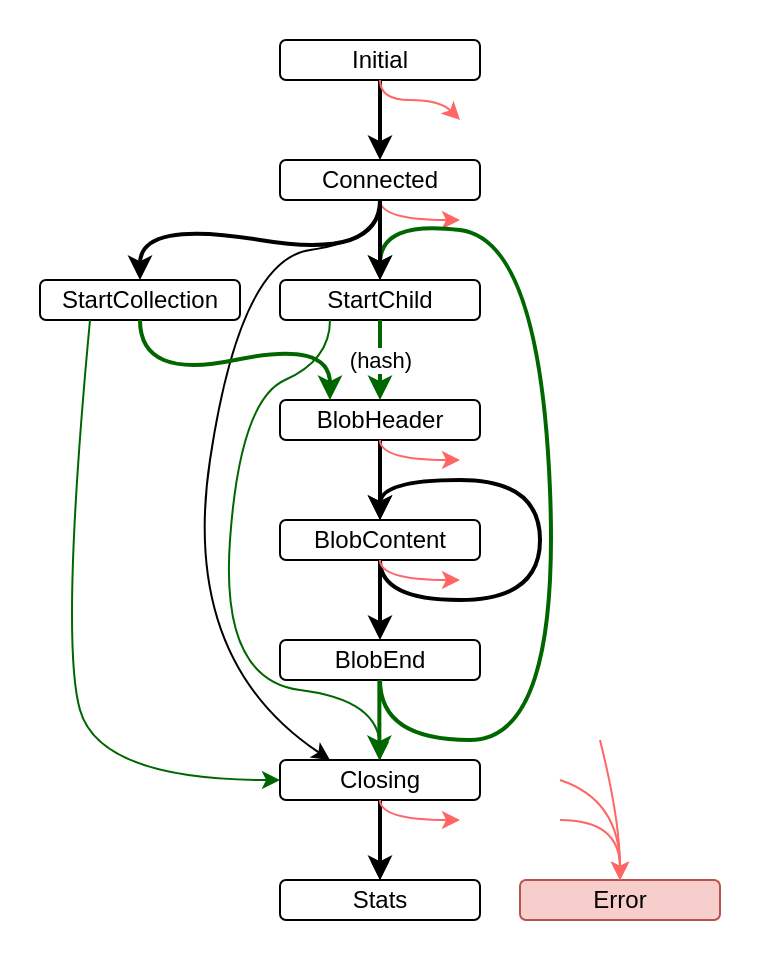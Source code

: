 <mxfile version="21.2.1" type="device">
  <diagram name="Page-1" id="_UXVO6XYoDYn2JQ6ge3s">
    <mxGraphModel dx="994" dy="634" grid="1" gridSize="10" guides="1" tooltips="1" connect="1" arrows="1" fold="1" page="1" pageScale="1" pageWidth="827" pageHeight="1169" math="0" shadow="0">
      <root>
        <mxCell id="0" />
        <mxCell id="1" parent="0" />
        <mxCell id="lzcyemGlQ0xQ8G50bbwU-18" value="" style="rounded=0;whiteSpace=wrap;html=1;strokeColor=none;" vertex="1" parent="1">
          <mxGeometry y="20" width="380" height="480" as="geometry" />
        </mxCell>
        <mxCell id="k-FEtWDUAiNTuHOnpP00-1" value="Initial" style="rounded=1;whiteSpace=wrap;html=1;" parent="1" vertex="1">
          <mxGeometry x="140" y="40" width="100" height="20" as="geometry" />
        </mxCell>
        <mxCell id="k-FEtWDUAiNTuHOnpP00-2" value="Connected" style="rounded=1;whiteSpace=wrap;html=1;" parent="1" vertex="1">
          <mxGeometry x="140" y="100" width="100" height="20" as="geometry" />
        </mxCell>
        <mxCell id="k-FEtWDUAiNTuHOnpP00-3" value="StartChild" style="rounded=1;whiteSpace=wrap;html=1;" parent="1" vertex="1">
          <mxGeometry x="140" y="160" width="100" height="20" as="geometry" />
        </mxCell>
        <mxCell id="k-FEtWDUAiNTuHOnpP00-4" value="StartCollection" style="rounded=1;whiteSpace=wrap;html=1;" parent="1" vertex="1">
          <mxGeometry x="20" y="160" width="100" height="20" as="geometry" />
        </mxCell>
        <mxCell id="k-FEtWDUAiNTuHOnpP00-7" value="BlobHeader" style="rounded=1;whiteSpace=wrap;html=1;" parent="1" vertex="1">
          <mxGeometry x="140" y="220" width="100" height="20" as="geometry" />
        </mxCell>
        <mxCell id="k-FEtWDUAiNTuHOnpP00-8" value="BlobContent" style="rounded=1;whiteSpace=wrap;html=1;" parent="1" vertex="1">
          <mxGeometry x="140" y="280" width="100" height="20" as="geometry" />
        </mxCell>
        <mxCell id="lzcyemGlQ0xQ8G50bbwU-15" value="" style="edgeStyle=orthogonalEdgeStyle;rounded=0;orthogonalLoop=1;jettySize=auto;html=1;" edge="1" parent="1" source="k-FEtWDUAiNTuHOnpP00-9" target="k-FEtWDUAiNTuHOnpP00-11">
          <mxGeometry relative="1" as="geometry" />
        </mxCell>
        <mxCell id="k-FEtWDUAiNTuHOnpP00-9" value="BlobEnd" style="rounded=1;whiteSpace=wrap;html=1;" parent="1" vertex="1">
          <mxGeometry x="140" y="340" width="100" height="20" as="geometry" />
        </mxCell>
        <mxCell id="k-FEtWDUAiNTuHOnpP00-10" value="Closing" style="rounded=1;whiteSpace=wrap;html=1;" parent="1" vertex="1">
          <mxGeometry x="140" y="400" width="100" height="20" as="geometry" />
        </mxCell>
        <mxCell id="k-FEtWDUAiNTuHOnpP00-11" value="Stats" style="rounded=1;whiteSpace=wrap;html=1;" parent="1" vertex="1">
          <mxGeometry x="140" y="460" width="100" height="20" as="geometry" />
        </mxCell>
        <mxCell id="k-FEtWDUAiNTuHOnpP00-12" value="" style="endArrow=classic;html=1;rounded=0;exitX=0.5;exitY=1;exitDx=0;exitDy=0;entryX=0.5;entryY=0;entryDx=0;entryDy=0;strokeWidth=2;" parent="1" source="k-FEtWDUAiNTuHOnpP00-1" target="k-FEtWDUAiNTuHOnpP00-2" edge="1">
          <mxGeometry width="50" height="50" relative="1" as="geometry">
            <mxPoint x="450" y="430" as="sourcePoint" />
            <mxPoint x="500" y="380" as="targetPoint" />
          </mxGeometry>
        </mxCell>
        <mxCell id="k-FEtWDUAiNTuHOnpP00-13" value="" style="curved=1;endArrow=classic;html=1;rounded=0;exitX=0.5;exitY=1;exitDx=0;exitDy=0;entryX=0.5;entryY=0;entryDx=0;entryDy=0;strokeWidth=2;" parent="1" source="k-FEtWDUAiNTuHOnpP00-2" target="k-FEtWDUAiNTuHOnpP00-4" edge="1">
          <mxGeometry width="50" height="50" relative="1" as="geometry">
            <mxPoint x="390" y="430" as="sourcePoint" />
            <mxPoint x="440" y="380" as="targetPoint" />
            <Array as="points">
              <mxPoint x="190" y="150" />
              <mxPoint x="70" y="130" />
            </Array>
          </mxGeometry>
        </mxCell>
        <mxCell id="k-FEtWDUAiNTuHOnpP00-15" value="" style="curved=1;endArrow=classic;html=1;rounded=0;entryX=0.25;entryY=0;entryDx=0;entryDy=0;exitX=0.5;exitY=1;exitDx=0;exitDy=0;" parent="1" target="k-FEtWDUAiNTuHOnpP00-10" edge="1" source="k-FEtWDUAiNTuHOnpP00-2">
          <mxGeometry width="50" height="50" relative="1" as="geometry">
            <mxPoint x="130" y="120" as="sourcePoint" />
            <mxPoint x="320" y="240" as="targetPoint" />
            <Array as="points">
              <mxPoint x="190" y="140" />
              <mxPoint x="120" y="150" />
              <mxPoint x="90" y="350" />
            </Array>
          </mxGeometry>
        </mxCell>
        <mxCell id="k-FEtWDUAiNTuHOnpP00-17" value="" style="curved=1;endArrow=classic;html=1;rounded=0;exitX=0.5;exitY=1;exitDx=0;exitDy=0;entryX=0.25;entryY=0;entryDx=0;entryDy=0;strokeWidth=2;strokeColor=#006600;" parent="1" source="k-FEtWDUAiNTuHOnpP00-4" target="k-FEtWDUAiNTuHOnpP00-7" edge="1">
          <mxGeometry width="50" height="50" relative="1" as="geometry">
            <mxPoint x="270" y="290" as="sourcePoint" />
            <mxPoint x="320" y="240" as="targetPoint" />
            <Array as="points">
              <mxPoint x="70" y="210" />
              <mxPoint x="165" y="190" />
            </Array>
          </mxGeometry>
        </mxCell>
        <mxCell id="k-FEtWDUAiNTuHOnpP00-18" value="" style="endArrow=classic;html=1;rounded=0;exitX=0.5;exitY=1;exitDx=0;exitDy=0;entryX=0.5;entryY=0;entryDx=0;entryDy=0;strokeWidth=2;" parent="1" source="k-FEtWDUAiNTuHOnpP00-7" target="k-FEtWDUAiNTuHOnpP00-8" edge="1">
          <mxGeometry width="50" height="50" relative="1" as="geometry">
            <mxPoint x="330" y="290" as="sourcePoint" />
            <mxPoint x="380" y="240" as="targetPoint" />
          </mxGeometry>
        </mxCell>
        <mxCell id="k-FEtWDUAiNTuHOnpP00-19" value="" style="endArrow=classic;html=1;rounded=0;exitX=0.5;exitY=1;exitDx=0;exitDy=0;entryX=0.5;entryY=0;entryDx=0;entryDy=0;strokeWidth=2;" parent="1" source="k-FEtWDUAiNTuHOnpP00-8" target="k-FEtWDUAiNTuHOnpP00-9" edge="1">
          <mxGeometry width="50" height="50" relative="1" as="geometry">
            <mxPoint x="330" y="290" as="sourcePoint" />
            <mxPoint x="380" y="240" as="targetPoint" />
          </mxGeometry>
        </mxCell>
        <mxCell id="k-FEtWDUAiNTuHOnpP00-20" value="" style="endArrow=classic;html=1;rounded=0;exitX=0.5;exitY=1;exitDx=0;exitDy=0;entryX=0.5;entryY=0;entryDx=0;entryDy=0;strokeColor=#006600;strokeWidth=2;" parent="1" edge="1">
          <mxGeometry width="50" height="50" relative="1" as="geometry">
            <mxPoint x="189.68" y="360" as="sourcePoint" />
            <mxPoint x="189.68" y="400" as="targetPoint" />
          </mxGeometry>
        </mxCell>
        <mxCell id="k-FEtWDUAiNTuHOnpP00-21" value="" style="endArrow=classic;html=1;rounded=0;exitX=0.5;exitY=1;exitDx=0;exitDy=0;entryX=0.5;entryY=0;entryDx=0;entryDy=0;strokeWidth=2;" parent="1" source="k-FEtWDUAiNTuHOnpP00-10" target="k-FEtWDUAiNTuHOnpP00-11" edge="1">
          <mxGeometry width="50" height="50" relative="1" as="geometry">
            <mxPoint x="330" y="290" as="sourcePoint" />
            <mxPoint x="380" y="240" as="targetPoint" />
          </mxGeometry>
        </mxCell>
        <mxCell id="k-FEtWDUAiNTuHOnpP00-22" value="Error" style="rounded=1;whiteSpace=wrap;html=1;fillColor=#f8cecc;strokeColor=#b85450;" parent="1" vertex="1">
          <mxGeometry x="260" y="460" width="100" height="20" as="geometry" />
        </mxCell>
        <mxCell id="k-FEtWDUAiNTuHOnpP00-23" value="" style="curved=1;endArrow=classic;html=1;rounded=0;exitX=0.5;exitY=1;exitDx=0;exitDy=0;strokeWidth=2;" parent="1" source="k-FEtWDUAiNTuHOnpP00-8" edge="1">
          <mxGeometry width="50" height="50" relative="1" as="geometry">
            <mxPoint x="330" y="290" as="sourcePoint" />
            <mxPoint x="190" y="280" as="targetPoint" />
            <Array as="points">
              <mxPoint x="190" y="320" />
              <mxPoint x="270" y="320" />
              <mxPoint x="270" y="260" />
              <mxPoint x="190" y="260" />
            </Array>
          </mxGeometry>
        </mxCell>
        <mxCell id="lzcyemGlQ0xQ8G50bbwU-2" value="" style="curved=1;endArrow=classic;html=1;rounded=0;exitX=0.5;exitY=1;exitDx=0;exitDy=0;strokeColor=#FF6666;" edge="1" parent="1" source="k-FEtWDUAiNTuHOnpP00-1">
          <mxGeometry width="50" height="50" relative="1" as="geometry">
            <mxPoint x="450" y="430" as="sourcePoint" />
            <mxPoint x="230" y="80" as="targetPoint" />
            <Array as="points">
              <mxPoint x="190" y="70" />
              <mxPoint x="220" y="70" />
            </Array>
          </mxGeometry>
        </mxCell>
        <mxCell id="lzcyemGlQ0xQ8G50bbwU-4" value="" style="curved=1;endArrow=classic;html=1;rounded=0;exitX=0.5;exitY=1;exitDx=0;exitDy=0;strokeColor=#FF6666;" edge="1" parent="1">
          <mxGeometry width="50" height="50" relative="1" as="geometry">
            <mxPoint x="190" y="120" as="sourcePoint" />
            <mxPoint x="230" y="130" as="targetPoint" />
            <Array as="points">
              <mxPoint x="190" y="130" />
            </Array>
          </mxGeometry>
        </mxCell>
        <mxCell id="lzcyemGlQ0xQ8G50bbwU-5" value="" style="curved=1;endArrow=classic;html=1;rounded=0;exitX=0.5;exitY=1;exitDx=0;exitDy=0;strokeColor=#FF6666;" edge="1" parent="1">
          <mxGeometry width="50" height="50" relative="1" as="geometry">
            <mxPoint x="190" y="240" as="sourcePoint" />
            <mxPoint x="230" y="250" as="targetPoint" />
            <Array as="points">
              <mxPoint x="190" y="250" />
            </Array>
          </mxGeometry>
        </mxCell>
        <mxCell id="lzcyemGlQ0xQ8G50bbwU-6" value="" style="curved=1;endArrow=classic;html=1;rounded=0;exitX=0.5;exitY=1;exitDx=0;exitDy=0;strokeColor=#FF6666;" edge="1" parent="1">
          <mxGeometry width="50" height="50" relative="1" as="geometry">
            <mxPoint x="190" y="300" as="sourcePoint" />
            <mxPoint x="230" y="310" as="targetPoint" />
            <Array as="points">
              <mxPoint x="190" y="310" />
            </Array>
          </mxGeometry>
        </mxCell>
        <mxCell id="lzcyemGlQ0xQ8G50bbwU-7" value="" style="curved=1;endArrow=classic;html=1;rounded=0;exitX=0.5;exitY=1;exitDx=0;exitDy=0;strokeColor=#FF6666;" edge="1" parent="1">
          <mxGeometry width="50" height="50" relative="1" as="geometry">
            <mxPoint x="190" y="420" as="sourcePoint" />
            <mxPoint x="230" y="430" as="targetPoint" />
            <Array as="points">
              <mxPoint x="190" y="430" />
            </Array>
          </mxGeometry>
        </mxCell>
        <mxCell id="lzcyemGlQ0xQ8G50bbwU-9" value="" style="curved=1;endArrow=classic;html=1;rounded=0;exitX=0.25;exitY=1;exitDx=0;exitDy=0;entryX=0;entryY=0.5;entryDx=0;entryDy=0;strokeColor=#006600;" edge="1" parent="1" source="k-FEtWDUAiNTuHOnpP00-4" target="k-FEtWDUAiNTuHOnpP00-10">
          <mxGeometry width="50" height="50" relative="1" as="geometry">
            <mxPoint x="260" y="260" as="sourcePoint" />
            <mxPoint x="130" y="400" as="targetPoint" />
            <Array as="points">
              <mxPoint x="30" y="340" />
              <mxPoint x="50" y="410" />
            </Array>
          </mxGeometry>
        </mxCell>
        <mxCell id="lzcyemGlQ0xQ8G50bbwU-10" value="" style="curved=1;endArrow=classic;html=1;rounded=0;exitX=0.25;exitY=1;exitDx=0;exitDy=0;entryX=0.5;entryY=0;entryDx=0;entryDy=0;strokeWidth=1;strokeColor=#006600;" edge="1" parent="1" source="k-FEtWDUAiNTuHOnpP00-3" target="k-FEtWDUAiNTuHOnpP00-10">
          <mxGeometry width="50" height="50" relative="1" as="geometry">
            <mxPoint x="260" y="260" as="sourcePoint" />
            <mxPoint x="310" y="210" as="targetPoint" />
            <Array as="points">
              <mxPoint x="165" y="200" />
              <mxPoint x="120" y="220" />
              <mxPoint x="110" y="360" />
              <mxPoint x="190" y="370" />
            </Array>
          </mxGeometry>
        </mxCell>
        <mxCell id="lzcyemGlQ0xQ8G50bbwU-11" value="" style="curved=1;endArrow=classic;html=1;rounded=0;entryX=0.5;entryY=0;entryDx=0;entryDy=0;strokeColor=#006600;strokeWidth=2;exitX=0.5;exitY=1;exitDx=0;exitDy=0;" edge="1" parent="1" source="k-FEtWDUAiNTuHOnpP00-9" target="k-FEtWDUAiNTuHOnpP00-3">
          <mxGeometry width="50" height="50" relative="1" as="geometry">
            <mxPoint x="130" y="360" as="sourcePoint" />
            <mxPoint x="310" y="230" as="targetPoint" />
            <Array as="points">
              <mxPoint x="190" y="390" />
              <mxPoint x="280" y="390" />
              <mxPoint x="270" y="140" />
              <mxPoint x="190" y="130" />
            </Array>
          </mxGeometry>
        </mxCell>
        <mxCell id="lzcyemGlQ0xQ8G50bbwU-12" value="" style="curved=1;endArrow=classic;html=1;rounded=0;strokeColor=#FF6666;entryX=0.5;entryY=0;entryDx=0;entryDy=0;" edge="1" parent="1" target="k-FEtWDUAiNTuHOnpP00-22">
          <mxGeometry width="50" height="50" relative="1" as="geometry">
            <mxPoint x="280" y="430" as="sourcePoint" />
            <mxPoint x="350" y="410" as="targetPoint" />
            <Array as="points">
              <mxPoint x="310" y="430" />
            </Array>
          </mxGeometry>
        </mxCell>
        <mxCell id="lzcyemGlQ0xQ8G50bbwU-13" value="" style="curved=1;endArrow=classic;html=1;rounded=0;strokeColor=#FF6666;entryX=0.5;entryY=0;entryDx=0;entryDy=0;" edge="1" parent="1">
          <mxGeometry width="50" height="50" relative="1" as="geometry">
            <mxPoint x="280" y="410" as="sourcePoint" />
            <mxPoint x="310" y="460" as="targetPoint" />
            <Array as="points">
              <mxPoint x="310" y="420" />
            </Array>
          </mxGeometry>
        </mxCell>
        <mxCell id="lzcyemGlQ0xQ8G50bbwU-14" value="" style="curved=1;endArrow=classic;html=1;rounded=0;strokeColor=#FF6666;" edge="1" parent="1">
          <mxGeometry width="50" height="50" relative="1" as="geometry">
            <mxPoint x="300" y="390" as="sourcePoint" />
            <mxPoint x="310" y="460" as="targetPoint" />
            <Array as="points">
              <mxPoint x="310" y="430" />
            </Array>
          </mxGeometry>
        </mxCell>
        <mxCell id="lzcyemGlQ0xQ8G50bbwU-16" value="(hash)" style="endArrow=classic;html=1;rounded=0;exitX=0.5;exitY=1;exitDx=0;exitDy=0;entryX=0.5;entryY=0;entryDx=0;entryDy=0;strokeWidth=2;strokeColor=#006600;" edge="1" parent="1" source="k-FEtWDUAiNTuHOnpP00-3" target="k-FEtWDUAiNTuHOnpP00-7">
          <mxGeometry width="50" height="50" relative="1" as="geometry">
            <mxPoint x="270" y="250" as="sourcePoint" />
            <mxPoint x="320" y="200" as="targetPoint" />
          </mxGeometry>
        </mxCell>
        <mxCell id="lzcyemGlQ0xQ8G50bbwU-17" value="" style="endArrow=classic;html=1;rounded=0;exitX=0.5;exitY=1;exitDx=0;exitDy=0;entryX=0.5;entryY=0;entryDx=0;entryDy=0;strokeWidth=2;" edge="1" parent="1" source="k-FEtWDUAiNTuHOnpP00-2" target="k-FEtWDUAiNTuHOnpP00-3">
          <mxGeometry width="50" height="50" relative="1" as="geometry">
            <mxPoint x="270" y="250" as="sourcePoint" />
            <mxPoint x="320" y="200" as="targetPoint" />
          </mxGeometry>
        </mxCell>
      </root>
    </mxGraphModel>
  </diagram>
</mxfile>
